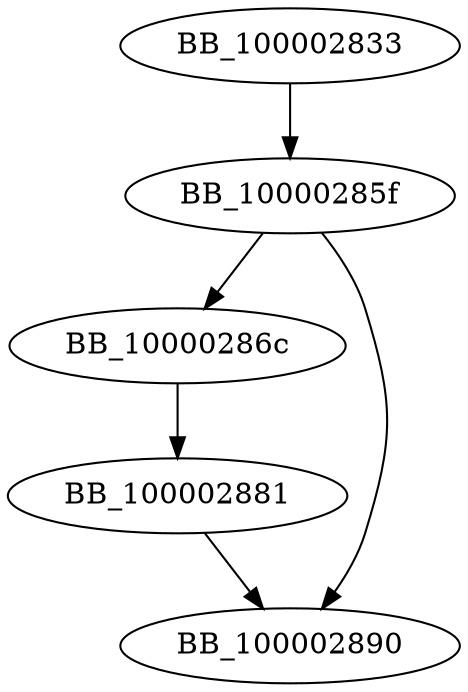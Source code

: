 DiGraph __ZL19WriteMemoryCallbackPvmmS_{
BB_100002833->BB_10000285f
BB_10000285f->BB_10000286c
BB_10000285f->BB_100002890
BB_10000286c->BB_100002881
BB_100002881->BB_100002890
}
